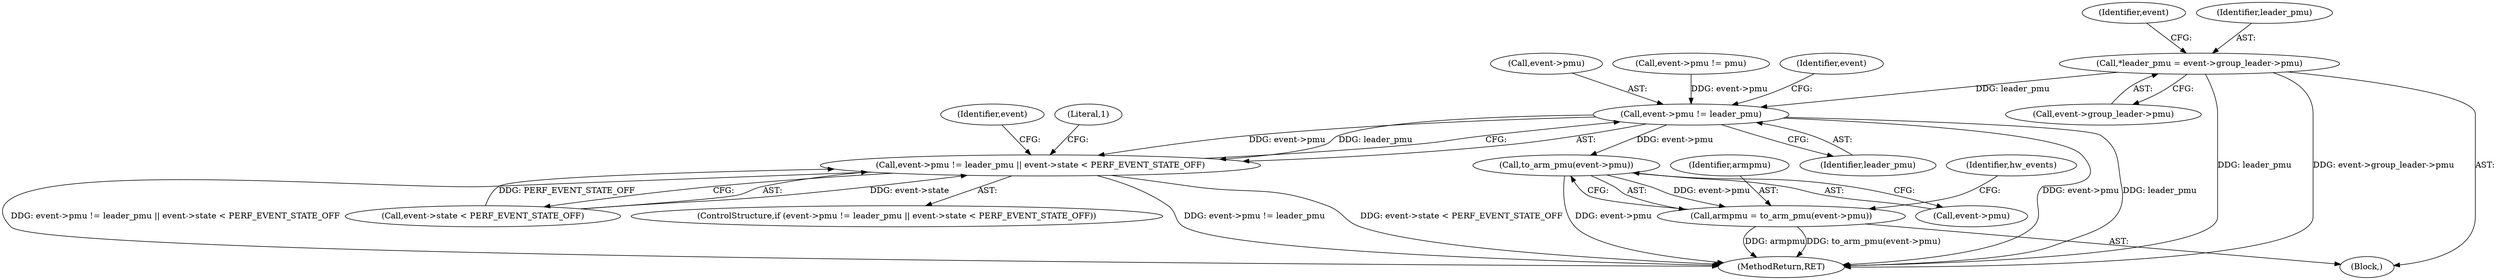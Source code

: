 digraph "0_linux_8fff105e13041e49b82f92eef034f363a6b1c071@pointer" {
"1000114" [label="(Call,*leader_pmu = event->group_leader->pmu)"];
"1000136" [label="(Call,event->pmu != leader_pmu)"];
"1000135" [label="(Call,event->pmu != leader_pmu || event->state < PERF_EVENT_STATE_OFF)"];
"1000165" [label="(Call,to_arm_pmu(event->pmu))"];
"1000163" [label="(Call,armpmu = to_arm_pmu(event->pmu))"];
"1000164" [label="(Identifier,armpmu)"];
"1000165" [label="(Call,to_arm_pmu(event->pmu))"];
"1000141" [label="(Call,event->state < PERF_EVENT_STATE_OFF)"];
"1000163" [label="(Call,armpmu = to_arm_pmu(event->pmu))"];
"1000176" [label="(MethodReturn,RET)"];
"1000123" [label="(Identifier,event)"];
"1000127" [label="(Call,event->pmu != pmu)"];
"1000136" [label="(Call,event->pmu != leader_pmu)"];
"1000114" [label="(Call,*leader_pmu = event->group_leader->pmu)"];
"1000152" [label="(Identifier,event)"];
"1000147" [label="(Literal,1)"];
"1000140" [label="(Identifier,leader_pmu)"];
"1000134" [label="(ControlStructure,if (event->pmu != leader_pmu || event->state < PERF_EVENT_STATE_OFF))"];
"1000115" [label="(Identifier,leader_pmu)"];
"1000143" [label="(Identifier,event)"];
"1000135" [label="(Call,event->pmu != leader_pmu || event->state < PERF_EVENT_STATE_OFF)"];
"1000116" [label="(Call,event->group_leader->pmu)"];
"1000166" [label="(Call,event->pmu)"];
"1000172" [label="(Identifier,hw_events)"];
"1000105" [label="(Block,)"];
"1000137" [label="(Call,event->pmu)"];
"1000114" -> "1000105"  [label="AST: "];
"1000114" -> "1000116"  [label="CFG: "];
"1000115" -> "1000114"  [label="AST: "];
"1000116" -> "1000114"  [label="AST: "];
"1000123" -> "1000114"  [label="CFG: "];
"1000114" -> "1000176"  [label="DDG: leader_pmu"];
"1000114" -> "1000176"  [label="DDG: event->group_leader->pmu"];
"1000114" -> "1000136"  [label="DDG: leader_pmu"];
"1000136" -> "1000135"  [label="AST: "];
"1000136" -> "1000140"  [label="CFG: "];
"1000137" -> "1000136"  [label="AST: "];
"1000140" -> "1000136"  [label="AST: "];
"1000143" -> "1000136"  [label="CFG: "];
"1000135" -> "1000136"  [label="CFG: "];
"1000136" -> "1000176"  [label="DDG: leader_pmu"];
"1000136" -> "1000176"  [label="DDG: event->pmu"];
"1000136" -> "1000135"  [label="DDG: event->pmu"];
"1000136" -> "1000135"  [label="DDG: leader_pmu"];
"1000127" -> "1000136"  [label="DDG: event->pmu"];
"1000136" -> "1000165"  [label="DDG: event->pmu"];
"1000135" -> "1000134"  [label="AST: "];
"1000135" -> "1000141"  [label="CFG: "];
"1000141" -> "1000135"  [label="AST: "];
"1000147" -> "1000135"  [label="CFG: "];
"1000152" -> "1000135"  [label="CFG: "];
"1000135" -> "1000176"  [label="DDG: event->state < PERF_EVENT_STATE_OFF"];
"1000135" -> "1000176"  [label="DDG: event->pmu != leader_pmu || event->state < PERF_EVENT_STATE_OFF"];
"1000135" -> "1000176"  [label="DDG: event->pmu != leader_pmu"];
"1000141" -> "1000135"  [label="DDG: event->state"];
"1000141" -> "1000135"  [label="DDG: PERF_EVENT_STATE_OFF"];
"1000165" -> "1000163"  [label="AST: "];
"1000165" -> "1000166"  [label="CFG: "];
"1000166" -> "1000165"  [label="AST: "];
"1000163" -> "1000165"  [label="CFG: "];
"1000165" -> "1000176"  [label="DDG: event->pmu"];
"1000165" -> "1000163"  [label="DDG: event->pmu"];
"1000163" -> "1000105"  [label="AST: "];
"1000164" -> "1000163"  [label="AST: "];
"1000172" -> "1000163"  [label="CFG: "];
"1000163" -> "1000176"  [label="DDG: armpmu"];
"1000163" -> "1000176"  [label="DDG: to_arm_pmu(event->pmu)"];
}
